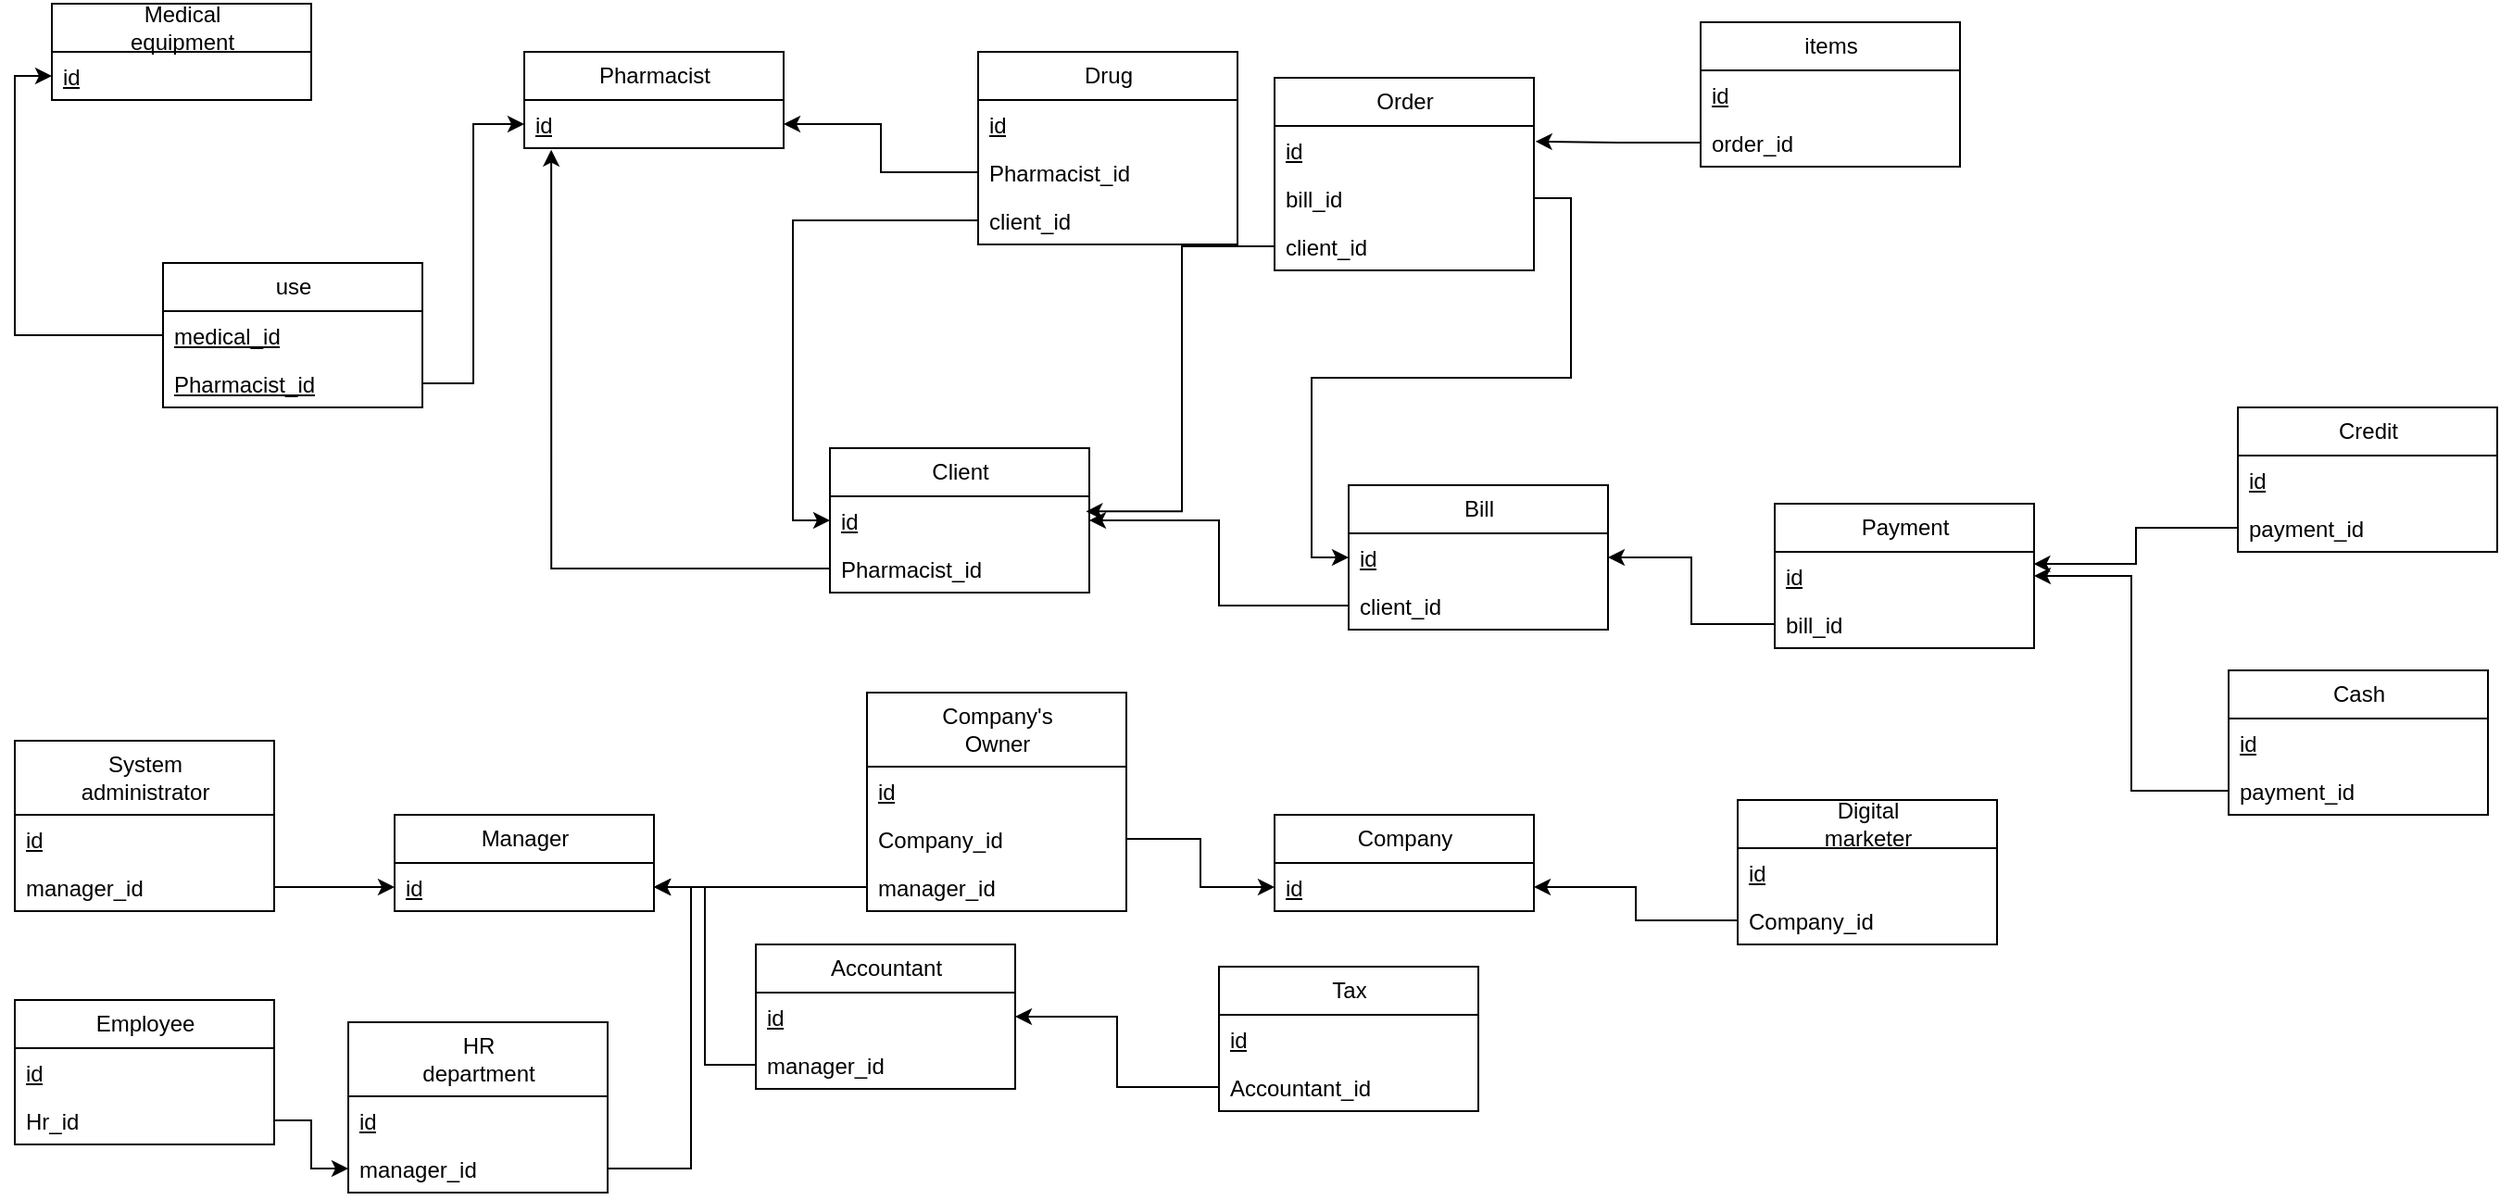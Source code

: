 <mxfile version="24.2.5" type="device">
  <diagram id="R2lEEEUBdFMjLlhIrx00" name="Page-1">
    <mxGraphModel dx="1750" dy="1048" grid="1" gridSize="10" guides="1" tooltips="1" connect="1" arrows="1" fold="1" page="1" pageScale="1" pageWidth="850" pageHeight="1100" math="0" shadow="0" extFonts="Permanent Marker^https://fonts.googleapis.com/css?family=Permanent+Marker">
      <root>
        <mxCell id="0" />
        <mxCell id="1" parent="0" />
        <mxCell id="qhzzw8bc_UFKbvu62uzi-15" value="&lt;span style=&quot;text-wrap: wrap;&quot;&gt;Medical equipment&lt;/span&gt;" style="swimlane;fontStyle=0;childLayout=stackLayout;horizontal=1;startSize=26;fillColor=none;horizontalStack=0;resizeParent=1;resizeParentMax=0;resizeLast=0;collapsible=1;marginBottom=0;html=1;" vertex="1" parent="1">
          <mxGeometry x="100" y="280" width="140" height="52" as="geometry" />
        </mxCell>
        <mxCell id="qhzzw8bc_UFKbvu62uzi-16" value="id" style="text;strokeColor=none;fillColor=none;align=left;verticalAlign=top;spacingLeft=4;spacingRight=4;overflow=hidden;rotatable=0;points=[[0,0.5],[1,0.5]];portConstraint=eastwest;whiteSpace=wrap;html=1;fontStyle=4" vertex="1" parent="qhzzw8bc_UFKbvu62uzi-15">
          <mxGeometry y="26" width="140" height="26" as="geometry" />
        </mxCell>
        <mxCell id="qhzzw8bc_UFKbvu62uzi-20" value="&lt;span style=&quot;text-wrap: wrap;&quot;&gt;Pharmacist&lt;/span&gt;" style="swimlane;fontStyle=0;childLayout=stackLayout;horizontal=1;startSize=26;fillColor=none;horizontalStack=0;resizeParent=1;resizeParentMax=0;resizeLast=0;collapsible=1;marginBottom=0;html=1;" vertex="1" parent="1">
          <mxGeometry x="355" y="306" width="140" height="52" as="geometry" />
        </mxCell>
        <mxCell id="qhzzw8bc_UFKbvu62uzi-21" value="id" style="text;strokeColor=none;fillColor=none;align=left;verticalAlign=top;spacingLeft=4;spacingRight=4;overflow=hidden;rotatable=0;points=[[0,0.5],[1,0.5]];portConstraint=eastwest;whiteSpace=wrap;html=1;fontStyle=4" vertex="1" parent="qhzzw8bc_UFKbvu62uzi-20">
          <mxGeometry y="26" width="140" height="26" as="geometry" />
        </mxCell>
        <mxCell id="qhzzw8bc_UFKbvu62uzi-24" value="use" style="swimlane;fontStyle=0;childLayout=stackLayout;horizontal=1;startSize=26;fillColor=none;horizontalStack=0;resizeParent=1;resizeParentMax=0;resizeLast=0;collapsible=1;marginBottom=0;html=1;" vertex="1" parent="1">
          <mxGeometry x="160" y="420" width="140" height="78" as="geometry" />
        </mxCell>
        <mxCell id="qhzzw8bc_UFKbvu62uzi-25" value="medical_id" style="text;strokeColor=none;fillColor=none;align=left;verticalAlign=top;spacingLeft=4;spacingRight=4;overflow=hidden;rotatable=0;points=[[0,0.5],[1,0.5]];portConstraint=eastwest;whiteSpace=wrap;html=1;fontStyle=4" vertex="1" parent="qhzzw8bc_UFKbvu62uzi-24">
          <mxGeometry y="26" width="140" height="26" as="geometry" />
        </mxCell>
        <mxCell id="qhzzw8bc_UFKbvu62uzi-26" value="&lt;span style=&quot;text-align: center;&quot;&gt;Pharmacist_id&lt;/span&gt;" style="text;strokeColor=none;fillColor=none;align=left;verticalAlign=top;spacingLeft=4;spacingRight=4;overflow=hidden;rotatable=0;points=[[0,0.5],[1,0.5]];portConstraint=eastwest;whiteSpace=wrap;html=1;fontStyle=4" vertex="1" parent="qhzzw8bc_UFKbvu62uzi-24">
          <mxGeometry y="52" width="140" height="26" as="geometry" />
        </mxCell>
        <mxCell id="qhzzw8bc_UFKbvu62uzi-29" style="edgeStyle=orthogonalEdgeStyle;rounded=0;orthogonalLoop=1;jettySize=auto;html=1;entryX=0;entryY=0.5;entryDx=0;entryDy=0;" edge="1" parent="1" source="qhzzw8bc_UFKbvu62uzi-25" target="qhzzw8bc_UFKbvu62uzi-16">
          <mxGeometry relative="1" as="geometry" />
        </mxCell>
        <mxCell id="qhzzw8bc_UFKbvu62uzi-30" style="edgeStyle=orthogonalEdgeStyle;rounded=0;orthogonalLoop=1;jettySize=auto;html=1;" edge="1" parent="1" source="qhzzw8bc_UFKbvu62uzi-26" target="qhzzw8bc_UFKbvu62uzi-21">
          <mxGeometry relative="1" as="geometry" />
        </mxCell>
        <mxCell id="qhzzw8bc_UFKbvu62uzi-31" value="&lt;span style=&quot;text-wrap: wrap;&quot;&gt;Drug&lt;/span&gt;" style="swimlane;fontStyle=0;childLayout=stackLayout;horizontal=1;startSize=26;fillColor=none;horizontalStack=0;resizeParent=1;resizeParentMax=0;resizeLast=0;collapsible=1;marginBottom=0;html=1;" vertex="1" parent="1">
          <mxGeometry x="600" y="306" width="140" height="104" as="geometry" />
        </mxCell>
        <mxCell id="qhzzw8bc_UFKbvu62uzi-32" value="id" style="text;strokeColor=none;fillColor=none;align=left;verticalAlign=top;spacingLeft=4;spacingRight=4;overflow=hidden;rotatable=0;points=[[0,0.5],[1,0.5]];portConstraint=eastwest;whiteSpace=wrap;html=1;fontStyle=4" vertex="1" parent="qhzzw8bc_UFKbvu62uzi-31">
          <mxGeometry y="26" width="140" height="26" as="geometry" />
        </mxCell>
        <mxCell id="qhzzw8bc_UFKbvu62uzi-35" value="&lt;span style=&quot;text-align: center;&quot;&gt;Pharmacist_id&lt;/span&gt;" style="text;strokeColor=none;fillColor=none;align=left;verticalAlign=top;spacingLeft=4;spacingRight=4;overflow=hidden;rotatable=0;points=[[0,0.5],[1,0.5]];portConstraint=eastwest;whiteSpace=wrap;html=1;fontStyle=0" vertex="1" parent="qhzzw8bc_UFKbvu62uzi-31">
          <mxGeometry y="52" width="140" height="26" as="geometry" />
        </mxCell>
        <mxCell id="qhzzw8bc_UFKbvu62uzi-38" value="client_id" style="text;strokeColor=none;fillColor=none;align=left;verticalAlign=top;spacingLeft=4;spacingRight=4;overflow=hidden;rotatable=0;points=[[0,0.5],[1,0.5]];portConstraint=eastwest;whiteSpace=wrap;html=1;fontStyle=0" vertex="1" parent="qhzzw8bc_UFKbvu62uzi-31">
          <mxGeometry y="78" width="140" height="26" as="geometry" />
        </mxCell>
        <mxCell id="qhzzw8bc_UFKbvu62uzi-33" value="&lt;span style=&quot;text-wrap: wrap;&quot;&gt;Client&lt;/span&gt;" style="swimlane;fontStyle=0;childLayout=stackLayout;horizontal=1;startSize=26;fillColor=none;horizontalStack=0;resizeParent=1;resizeParentMax=0;resizeLast=0;collapsible=1;marginBottom=0;html=1;" vertex="1" parent="1">
          <mxGeometry x="520" y="520" width="140" height="78" as="geometry" />
        </mxCell>
        <mxCell id="qhzzw8bc_UFKbvu62uzi-37" value="id" style="text;strokeColor=none;fillColor=none;align=left;verticalAlign=top;spacingLeft=4;spacingRight=4;overflow=hidden;rotatable=0;points=[[0,0.5],[1,0.5]];portConstraint=eastwest;whiteSpace=wrap;html=1;fontStyle=4" vertex="1" parent="qhzzw8bc_UFKbvu62uzi-33">
          <mxGeometry y="26" width="140" height="26" as="geometry" />
        </mxCell>
        <mxCell id="qhzzw8bc_UFKbvu62uzi-34" value="&lt;span style=&quot;text-align: center;&quot;&gt;Pharmacist_id&lt;/span&gt;" style="text;strokeColor=none;fillColor=none;align=left;verticalAlign=top;spacingLeft=4;spacingRight=4;overflow=hidden;rotatable=0;points=[[0,0.5],[1,0.5]];portConstraint=eastwest;whiteSpace=wrap;html=1;fontStyle=0" vertex="1" parent="qhzzw8bc_UFKbvu62uzi-33">
          <mxGeometry y="52" width="140" height="26" as="geometry" />
        </mxCell>
        <mxCell id="qhzzw8bc_UFKbvu62uzi-36" style="edgeStyle=orthogonalEdgeStyle;rounded=0;orthogonalLoop=1;jettySize=auto;html=1;" edge="1" parent="1" source="qhzzw8bc_UFKbvu62uzi-35" target="qhzzw8bc_UFKbvu62uzi-21">
          <mxGeometry relative="1" as="geometry" />
        </mxCell>
        <mxCell id="qhzzw8bc_UFKbvu62uzi-40" style="edgeStyle=orthogonalEdgeStyle;rounded=0;orthogonalLoop=1;jettySize=auto;html=1;entryX=0.104;entryY=1.032;entryDx=0;entryDy=0;entryPerimeter=0;" edge="1" parent="1" source="qhzzw8bc_UFKbvu62uzi-34" target="qhzzw8bc_UFKbvu62uzi-21">
          <mxGeometry relative="1" as="geometry" />
        </mxCell>
        <mxCell id="qhzzw8bc_UFKbvu62uzi-41" value="" style="edgeStyle=orthogonalEdgeStyle;rounded=0;orthogonalLoop=1;jettySize=auto;entryX=0;entryY=0.5;entryDx=0;entryDy=0;html=1;" edge="1" parent="1" source="qhzzw8bc_UFKbvu62uzi-38" target="qhzzw8bc_UFKbvu62uzi-37">
          <mxGeometry relative="1" as="geometry" />
        </mxCell>
        <mxCell id="qhzzw8bc_UFKbvu62uzi-42" value="Order" style="swimlane;fontStyle=0;childLayout=stackLayout;horizontal=1;startSize=26;fillColor=none;horizontalStack=0;resizeParent=1;resizeParentMax=0;resizeLast=0;collapsible=1;marginBottom=0;html=1;" vertex="1" parent="1">
          <mxGeometry x="760" y="320" width="140" height="104" as="geometry" />
        </mxCell>
        <mxCell id="qhzzw8bc_UFKbvu62uzi-43" value="id" style="text;strokeColor=none;fillColor=none;align=left;verticalAlign=top;spacingLeft=4;spacingRight=4;overflow=hidden;rotatable=0;points=[[0,0.5],[1,0.5]];portConstraint=eastwest;whiteSpace=wrap;html=1;fontStyle=4" vertex="1" parent="qhzzw8bc_UFKbvu62uzi-42">
          <mxGeometry y="26" width="140" height="26" as="geometry" />
        </mxCell>
        <mxCell id="qhzzw8bc_UFKbvu62uzi-44" value="bill_id" style="text;strokeColor=none;fillColor=none;align=left;verticalAlign=top;spacingLeft=4;spacingRight=4;overflow=hidden;rotatable=0;points=[[0,0.5],[1,0.5]];portConstraint=eastwest;whiteSpace=wrap;html=1;fontStyle=0" vertex="1" parent="qhzzw8bc_UFKbvu62uzi-42">
          <mxGeometry y="52" width="140" height="26" as="geometry" />
        </mxCell>
        <mxCell id="qhzzw8bc_UFKbvu62uzi-45" value="client_id" style="text;strokeColor=none;fillColor=none;align=left;verticalAlign=top;spacingLeft=4;spacingRight=4;overflow=hidden;rotatable=0;points=[[0,0.5],[1,0.5]];portConstraint=eastwest;whiteSpace=wrap;html=1;fontStyle=0" vertex="1" parent="qhzzw8bc_UFKbvu62uzi-42">
          <mxGeometry y="78" width="140" height="26" as="geometry" />
        </mxCell>
        <mxCell id="qhzzw8bc_UFKbvu62uzi-46" style="edgeStyle=orthogonalEdgeStyle;rounded=0;orthogonalLoop=1;jettySize=auto;html=1;entryX=0.987;entryY=0.313;entryDx=0;entryDy=0;entryPerimeter=0;" edge="1" parent="1" source="qhzzw8bc_UFKbvu62uzi-45" target="qhzzw8bc_UFKbvu62uzi-37">
          <mxGeometry relative="1" as="geometry" />
        </mxCell>
        <mxCell id="qhzzw8bc_UFKbvu62uzi-47" value="Bill" style="swimlane;fontStyle=0;childLayout=stackLayout;horizontal=1;startSize=26;fillColor=none;horizontalStack=0;resizeParent=1;resizeParentMax=0;resizeLast=0;collapsible=1;marginBottom=0;html=1;" vertex="1" parent="1">
          <mxGeometry x="800" y="540" width="140" height="78" as="geometry" />
        </mxCell>
        <mxCell id="qhzzw8bc_UFKbvu62uzi-48" value="id" style="text;strokeColor=none;fillColor=none;align=left;verticalAlign=top;spacingLeft=4;spacingRight=4;overflow=hidden;rotatable=0;points=[[0,0.5],[1,0.5]];portConstraint=eastwest;whiteSpace=wrap;html=1;fontStyle=4" vertex="1" parent="qhzzw8bc_UFKbvu62uzi-47">
          <mxGeometry y="26" width="140" height="26" as="geometry" />
        </mxCell>
        <mxCell id="qhzzw8bc_UFKbvu62uzi-50" value="client_id" style="text;strokeColor=none;fillColor=none;align=left;verticalAlign=top;spacingLeft=4;spacingRight=4;overflow=hidden;rotatable=0;points=[[0,0.5],[1,0.5]];portConstraint=eastwest;whiteSpace=wrap;html=1;fontStyle=0" vertex="1" parent="qhzzw8bc_UFKbvu62uzi-47">
          <mxGeometry y="52" width="140" height="26" as="geometry" />
        </mxCell>
        <mxCell id="qhzzw8bc_UFKbvu62uzi-51" style="edgeStyle=orthogonalEdgeStyle;rounded=0;orthogonalLoop=1;jettySize=auto;html=1;entryX=0;entryY=0.5;entryDx=0;entryDy=0;" edge="1" parent="1" source="qhzzw8bc_UFKbvu62uzi-44" target="qhzzw8bc_UFKbvu62uzi-48">
          <mxGeometry relative="1" as="geometry" />
        </mxCell>
        <mxCell id="qhzzw8bc_UFKbvu62uzi-53" value="items" style="swimlane;fontStyle=0;childLayout=stackLayout;horizontal=1;startSize=26;fillColor=none;horizontalStack=0;resizeParent=1;resizeParentMax=0;resizeLast=0;collapsible=1;marginBottom=0;html=1;" vertex="1" parent="1">
          <mxGeometry x="990" y="290" width="140" height="78" as="geometry" />
        </mxCell>
        <mxCell id="qhzzw8bc_UFKbvu62uzi-54" value="id" style="text;strokeColor=none;fillColor=none;align=left;verticalAlign=top;spacingLeft=4;spacingRight=4;overflow=hidden;rotatable=0;points=[[0,0.5],[1,0.5]];portConstraint=eastwest;whiteSpace=wrap;html=1;fontStyle=4" vertex="1" parent="qhzzw8bc_UFKbvu62uzi-53">
          <mxGeometry y="26" width="140" height="26" as="geometry" />
        </mxCell>
        <mxCell id="qhzzw8bc_UFKbvu62uzi-55" value="order_id" style="text;strokeColor=none;fillColor=none;align=left;verticalAlign=top;spacingLeft=4;spacingRight=4;overflow=hidden;rotatable=0;points=[[0,0.5],[1,0.5]];portConstraint=eastwest;whiteSpace=wrap;html=1;fontStyle=0" vertex="1" parent="qhzzw8bc_UFKbvu62uzi-53">
          <mxGeometry y="52" width="140" height="26" as="geometry" />
        </mxCell>
        <mxCell id="qhzzw8bc_UFKbvu62uzi-57" style="edgeStyle=orthogonalEdgeStyle;rounded=0;orthogonalLoop=1;jettySize=auto;html=1;entryX=1.006;entryY=0.323;entryDx=0;entryDy=0;entryPerimeter=0;" edge="1" parent="1" source="qhzzw8bc_UFKbvu62uzi-55" target="qhzzw8bc_UFKbvu62uzi-43">
          <mxGeometry relative="1" as="geometry" />
        </mxCell>
        <mxCell id="qhzzw8bc_UFKbvu62uzi-58" value="&lt;span style=&quot;text-wrap: wrap;&quot;&gt;Payment&lt;/span&gt;" style="swimlane;fontStyle=0;childLayout=stackLayout;horizontal=1;startSize=26;fillColor=none;horizontalStack=0;resizeParent=1;resizeParentMax=0;resizeLast=0;collapsible=1;marginBottom=0;html=1;" vertex="1" parent="1">
          <mxGeometry x="1030" y="550" width="140" height="78" as="geometry" />
        </mxCell>
        <mxCell id="qhzzw8bc_UFKbvu62uzi-59" value="id" style="text;strokeColor=none;fillColor=none;align=left;verticalAlign=top;spacingLeft=4;spacingRight=4;overflow=hidden;rotatable=0;points=[[0,0.5],[1,0.5]];portConstraint=eastwest;whiteSpace=wrap;html=1;fontStyle=4" vertex="1" parent="qhzzw8bc_UFKbvu62uzi-58">
          <mxGeometry y="26" width="140" height="26" as="geometry" />
        </mxCell>
        <mxCell id="qhzzw8bc_UFKbvu62uzi-60" value="bill_id" style="text;strokeColor=none;fillColor=none;align=left;verticalAlign=top;spacingLeft=4;spacingRight=4;overflow=hidden;rotatable=0;points=[[0,0.5],[1,0.5]];portConstraint=eastwest;whiteSpace=wrap;html=1;fontStyle=0" vertex="1" parent="qhzzw8bc_UFKbvu62uzi-58">
          <mxGeometry y="52" width="140" height="26" as="geometry" />
        </mxCell>
        <mxCell id="qhzzw8bc_UFKbvu62uzi-62" style="edgeStyle=orthogonalEdgeStyle;rounded=0;orthogonalLoop=1;jettySize=auto;html=1;entryX=1;entryY=0.5;entryDx=0;entryDy=0;" edge="1" parent="1" source="qhzzw8bc_UFKbvu62uzi-60" target="qhzzw8bc_UFKbvu62uzi-48">
          <mxGeometry relative="1" as="geometry" />
        </mxCell>
        <mxCell id="qhzzw8bc_UFKbvu62uzi-63" value="&lt;span style=&quot;text-wrap: wrap;&quot;&gt;Credit&lt;/span&gt;" style="swimlane;fontStyle=0;childLayout=stackLayout;horizontal=1;startSize=26;fillColor=none;horizontalStack=0;resizeParent=1;resizeParentMax=0;resizeLast=0;collapsible=1;marginBottom=0;html=1;" vertex="1" parent="1">
          <mxGeometry x="1280" y="498" width="140" height="78" as="geometry" />
        </mxCell>
        <mxCell id="qhzzw8bc_UFKbvu62uzi-64" value="id" style="text;strokeColor=none;fillColor=none;align=left;verticalAlign=top;spacingLeft=4;spacingRight=4;overflow=hidden;rotatable=0;points=[[0,0.5],[1,0.5]];portConstraint=eastwest;whiteSpace=wrap;html=1;fontStyle=4" vertex="1" parent="qhzzw8bc_UFKbvu62uzi-63">
          <mxGeometry y="26" width="140" height="26" as="geometry" />
        </mxCell>
        <mxCell id="qhzzw8bc_UFKbvu62uzi-65" value="payment_id" style="text;strokeColor=none;fillColor=none;align=left;verticalAlign=top;spacingLeft=4;spacingRight=4;overflow=hidden;rotatable=0;points=[[0,0.5],[1,0.5]];portConstraint=eastwest;whiteSpace=wrap;html=1;fontStyle=0" vertex="1" parent="qhzzw8bc_UFKbvu62uzi-63">
          <mxGeometry y="52" width="140" height="26" as="geometry" />
        </mxCell>
        <mxCell id="qhzzw8bc_UFKbvu62uzi-66" value="&lt;span style=&quot;text-wrap: wrap;&quot;&gt;Cash&lt;/span&gt;" style="swimlane;fontStyle=0;childLayout=stackLayout;horizontal=1;startSize=26;fillColor=none;horizontalStack=0;resizeParent=1;resizeParentMax=0;resizeLast=0;collapsible=1;marginBottom=0;html=1;" vertex="1" parent="1">
          <mxGeometry x="1275" y="640" width="140" height="78" as="geometry" />
        </mxCell>
        <mxCell id="qhzzw8bc_UFKbvu62uzi-67" value="id" style="text;strokeColor=none;fillColor=none;align=left;verticalAlign=top;spacingLeft=4;spacingRight=4;overflow=hidden;rotatable=0;points=[[0,0.5],[1,0.5]];portConstraint=eastwest;whiteSpace=wrap;html=1;fontStyle=4" vertex="1" parent="qhzzw8bc_UFKbvu62uzi-66">
          <mxGeometry y="26" width="140" height="26" as="geometry" />
        </mxCell>
        <mxCell id="qhzzw8bc_UFKbvu62uzi-68" value="payment_id" style="text;strokeColor=none;fillColor=none;align=left;verticalAlign=top;spacingLeft=4;spacingRight=4;overflow=hidden;rotatable=0;points=[[0,0.5],[1,0.5]];portConstraint=eastwest;whiteSpace=wrap;html=1;fontStyle=0" vertex="1" parent="qhzzw8bc_UFKbvu62uzi-66">
          <mxGeometry y="52" width="140" height="26" as="geometry" />
        </mxCell>
        <mxCell id="qhzzw8bc_UFKbvu62uzi-69" style="edgeStyle=orthogonalEdgeStyle;rounded=0;orthogonalLoop=1;jettySize=auto;html=1;entryX=0.998;entryY=0.251;entryDx=0;entryDy=0;entryPerimeter=0;" edge="1" parent="1" source="qhzzw8bc_UFKbvu62uzi-65" target="qhzzw8bc_UFKbvu62uzi-59">
          <mxGeometry relative="1" as="geometry" />
        </mxCell>
        <mxCell id="qhzzw8bc_UFKbvu62uzi-70" style="edgeStyle=orthogonalEdgeStyle;rounded=0;orthogonalLoop=1;jettySize=auto;html=1;entryX=1;entryY=0.5;entryDx=0;entryDy=0;" edge="1" parent="1" source="qhzzw8bc_UFKbvu62uzi-68" target="qhzzw8bc_UFKbvu62uzi-59">
          <mxGeometry relative="1" as="geometry" />
        </mxCell>
        <mxCell id="qhzzw8bc_UFKbvu62uzi-71" value="&lt;span style=&quot;text-wrap: wrap;&quot;&gt;Employee&lt;/span&gt;" style="swimlane;fontStyle=0;childLayout=stackLayout;horizontal=1;startSize=26;fillColor=none;horizontalStack=0;resizeParent=1;resizeParentMax=0;resizeLast=0;collapsible=1;marginBottom=0;html=1;" vertex="1" parent="1">
          <mxGeometry x="80" y="818" width="140" height="78" as="geometry" />
        </mxCell>
        <mxCell id="qhzzw8bc_UFKbvu62uzi-72" value="id" style="text;strokeColor=none;fillColor=none;align=left;verticalAlign=top;spacingLeft=4;spacingRight=4;overflow=hidden;rotatable=0;points=[[0,0.5],[1,0.5]];portConstraint=eastwest;whiteSpace=wrap;html=1;fontStyle=4" vertex="1" parent="qhzzw8bc_UFKbvu62uzi-71">
          <mxGeometry y="26" width="140" height="26" as="geometry" />
        </mxCell>
        <mxCell id="qhzzw8bc_UFKbvu62uzi-73" value="&lt;div style=&quot;text-align: center;&quot;&gt;&lt;span style=&quot;background-color: initial;&quot;&gt;Hr_id&lt;/span&gt;&lt;/div&gt;" style="text;strokeColor=none;fillColor=none;align=left;verticalAlign=top;spacingLeft=4;spacingRight=4;overflow=hidden;rotatable=0;points=[[0,0.5],[1,0.5]];portConstraint=eastwest;whiteSpace=wrap;html=1;fontStyle=0" vertex="1" parent="qhzzw8bc_UFKbvu62uzi-71">
          <mxGeometry y="52" width="140" height="26" as="geometry" />
        </mxCell>
        <mxCell id="qhzzw8bc_UFKbvu62uzi-74" value="&lt;span style=&quot;text-wrap: wrap;&quot;&gt;HR department&lt;/span&gt;" style="swimlane;fontStyle=0;childLayout=stackLayout;horizontal=1;startSize=40;fillColor=none;horizontalStack=0;resizeParent=1;resizeParentMax=0;resizeLast=0;collapsible=1;marginBottom=0;html=1;" vertex="1" parent="1">
          <mxGeometry x="260" y="830" width="140" height="92" as="geometry" />
        </mxCell>
        <mxCell id="qhzzw8bc_UFKbvu62uzi-112" value="id" style="text;strokeColor=none;fillColor=none;align=left;verticalAlign=top;spacingLeft=4;spacingRight=4;overflow=hidden;rotatable=0;points=[[0,0.5],[1,0.5]];portConstraint=eastwest;whiteSpace=wrap;html=1;fontStyle=4" vertex="1" parent="qhzzw8bc_UFKbvu62uzi-74">
          <mxGeometry y="40" width="140" height="26" as="geometry" />
        </mxCell>
        <mxCell id="qhzzw8bc_UFKbvu62uzi-75" value="manager_id" style="text;strokeColor=none;fillColor=none;align=left;verticalAlign=top;spacingLeft=4;spacingRight=4;overflow=hidden;rotatable=0;points=[[0,0.5],[1,0.5]];portConstraint=eastwest;whiteSpace=wrap;html=1;fontStyle=0" vertex="1" parent="qhzzw8bc_UFKbvu62uzi-74">
          <mxGeometry y="66" width="140" height="26" as="geometry" />
        </mxCell>
        <mxCell id="qhzzw8bc_UFKbvu62uzi-77" style="edgeStyle=orthogonalEdgeStyle;rounded=0;orthogonalLoop=1;jettySize=auto;html=1;entryX=0;entryY=0.5;entryDx=0;entryDy=0;" edge="1" parent="1" source="qhzzw8bc_UFKbvu62uzi-73" target="qhzzw8bc_UFKbvu62uzi-75">
          <mxGeometry relative="1" as="geometry" />
        </mxCell>
        <mxCell id="qhzzw8bc_UFKbvu62uzi-80" value="&lt;span style=&quot;text-wrap: wrap;&quot;&gt;Accountant&lt;/span&gt;" style="swimlane;fontStyle=0;childLayout=stackLayout;horizontal=1;startSize=26;fillColor=none;horizontalStack=0;resizeParent=1;resizeParentMax=0;resizeLast=0;collapsible=1;marginBottom=0;html=1;" vertex="1" parent="1">
          <mxGeometry x="480" y="788" width="140" height="78" as="geometry" />
        </mxCell>
        <mxCell id="qhzzw8bc_UFKbvu62uzi-81" value="id" style="text;strokeColor=none;fillColor=none;align=left;verticalAlign=top;spacingLeft=4;spacingRight=4;overflow=hidden;rotatable=0;points=[[0,0.5],[1,0.5]];portConstraint=eastwest;whiteSpace=wrap;html=1;fontStyle=4" vertex="1" parent="qhzzw8bc_UFKbvu62uzi-80">
          <mxGeometry y="26" width="140" height="26" as="geometry" />
        </mxCell>
        <mxCell id="qhzzw8bc_UFKbvu62uzi-99" value="manager_id" style="text;strokeColor=none;fillColor=none;align=left;verticalAlign=top;spacingLeft=4;spacingRight=4;overflow=hidden;rotatable=0;points=[[0,0.5],[1,0.5]];portConstraint=eastwest;whiteSpace=wrap;html=1;fontStyle=0" vertex="1" parent="qhzzw8bc_UFKbvu62uzi-80">
          <mxGeometry y="52" width="140" height="26" as="geometry" />
        </mxCell>
        <mxCell id="qhzzw8bc_UFKbvu62uzi-83" value="Tax" style="swimlane;fontStyle=0;childLayout=stackLayout;horizontal=1;startSize=26;fillColor=none;horizontalStack=0;resizeParent=1;resizeParentMax=0;resizeLast=0;collapsible=1;marginBottom=0;html=1;" vertex="1" parent="1">
          <mxGeometry x="730" y="800" width="140" height="78" as="geometry" />
        </mxCell>
        <mxCell id="qhzzw8bc_UFKbvu62uzi-84" value="id" style="text;strokeColor=none;fillColor=none;align=left;verticalAlign=top;spacingLeft=4;spacingRight=4;overflow=hidden;rotatable=0;points=[[0,0.5],[1,0.5]];portConstraint=eastwest;whiteSpace=wrap;html=1;fontStyle=4" vertex="1" parent="qhzzw8bc_UFKbvu62uzi-83">
          <mxGeometry y="26" width="140" height="26" as="geometry" />
        </mxCell>
        <mxCell id="qhzzw8bc_UFKbvu62uzi-85" value="&lt;span style=&quot;text-align: center;&quot;&gt;Accountant_id&lt;/span&gt;" style="text;strokeColor=none;fillColor=none;align=left;verticalAlign=top;spacingLeft=4;spacingRight=4;overflow=hidden;rotatable=0;points=[[0,0.5],[1,0.5]];portConstraint=eastwest;whiteSpace=wrap;html=1;fontStyle=0" vertex="1" parent="qhzzw8bc_UFKbvu62uzi-83">
          <mxGeometry y="52" width="140" height="26" as="geometry" />
        </mxCell>
        <mxCell id="qhzzw8bc_UFKbvu62uzi-86" style="edgeStyle=orthogonalEdgeStyle;rounded=0;orthogonalLoop=1;jettySize=auto;html=1;entryX=1;entryY=0.5;entryDx=0;entryDy=0;" edge="1" parent="1" source="qhzzw8bc_UFKbvu62uzi-85" target="qhzzw8bc_UFKbvu62uzi-81">
          <mxGeometry relative="1" as="geometry" />
        </mxCell>
        <mxCell id="qhzzw8bc_UFKbvu62uzi-87" value="&lt;span style=&quot;text-wrap: wrap;&quot;&gt;Manager&lt;/span&gt;" style="swimlane;fontStyle=0;childLayout=stackLayout;horizontal=1;startSize=26;fillColor=none;horizontalStack=0;resizeParent=1;resizeParentMax=0;resizeLast=0;collapsible=1;marginBottom=0;html=1;" vertex="1" parent="1">
          <mxGeometry x="285" y="718" width="140" height="52" as="geometry" />
        </mxCell>
        <mxCell id="qhzzw8bc_UFKbvu62uzi-88" value="id" style="text;strokeColor=none;fillColor=none;align=left;verticalAlign=top;spacingLeft=4;spacingRight=4;overflow=hidden;rotatable=0;points=[[0,0.5],[1,0.5]];portConstraint=eastwest;whiteSpace=wrap;html=1;fontStyle=4" vertex="1" parent="qhzzw8bc_UFKbvu62uzi-87">
          <mxGeometry y="26" width="140" height="26" as="geometry" />
        </mxCell>
        <mxCell id="qhzzw8bc_UFKbvu62uzi-90" value="&lt;span style=&quot;text-wrap: wrap;&quot;&gt;Company&#39;s Owner&lt;/span&gt;" style="swimlane;fontStyle=0;childLayout=stackLayout;horizontal=1;startSize=40;fillColor=none;horizontalStack=0;resizeParent=1;resizeParentMax=0;resizeLast=0;collapsible=1;marginBottom=0;html=1;" vertex="1" parent="1">
          <mxGeometry x="540" y="652" width="140" height="118" as="geometry" />
        </mxCell>
        <mxCell id="qhzzw8bc_UFKbvu62uzi-91" value="id" style="text;strokeColor=none;fillColor=none;align=left;verticalAlign=top;spacingLeft=4;spacingRight=4;overflow=hidden;rotatable=0;points=[[0,0.5],[1,0.5]];portConstraint=eastwest;whiteSpace=wrap;html=1;fontStyle=4" vertex="1" parent="qhzzw8bc_UFKbvu62uzi-90">
          <mxGeometry y="40" width="140" height="26" as="geometry" />
        </mxCell>
        <mxCell id="qhzzw8bc_UFKbvu62uzi-105" value="&lt;span style=&quot;text-align: center;&quot;&gt;Company_id&lt;/span&gt;" style="text;strokeColor=none;fillColor=none;align=left;verticalAlign=top;spacingLeft=4;spacingRight=4;overflow=hidden;rotatable=0;points=[[0,0.5],[1,0.5]];portConstraint=eastwest;whiteSpace=wrap;html=1;fontStyle=0" vertex="1" parent="qhzzw8bc_UFKbvu62uzi-90">
          <mxGeometry y="66" width="140" height="26" as="geometry" />
        </mxCell>
        <mxCell id="qhzzw8bc_UFKbvu62uzi-92" value="manager_id" style="text;strokeColor=none;fillColor=none;align=left;verticalAlign=top;spacingLeft=4;spacingRight=4;overflow=hidden;rotatable=0;points=[[0,0.5],[1,0.5]];portConstraint=eastwest;whiteSpace=wrap;html=1;fontStyle=0" vertex="1" parent="qhzzw8bc_UFKbvu62uzi-90">
          <mxGeometry y="92" width="140" height="26" as="geometry" />
        </mxCell>
        <mxCell id="qhzzw8bc_UFKbvu62uzi-93" style="edgeStyle=orthogonalEdgeStyle;rounded=0;orthogonalLoop=1;jettySize=auto;html=1;entryX=1;entryY=0.5;entryDx=0;entryDy=0;" edge="1" parent="1" source="qhzzw8bc_UFKbvu62uzi-92" target="qhzzw8bc_UFKbvu62uzi-88">
          <mxGeometry relative="1" as="geometry" />
        </mxCell>
        <mxCell id="qhzzw8bc_UFKbvu62uzi-94" value="&lt;span style=&quot;text-wrap: wrap;&quot;&gt;System administrator&lt;/span&gt;" style="swimlane;fontStyle=0;childLayout=stackLayout;horizontal=1;startSize=40;fillColor=none;horizontalStack=0;resizeParent=1;resizeParentMax=0;resizeLast=0;collapsible=1;marginBottom=0;html=1;" vertex="1" parent="1">
          <mxGeometry x="80" y="678" width="140" height="92" as="geometry" />
        </mxCell>
        <mxCell id="qhzzw8bc_UFKbvu62uzi-95" value="id" style="text;strokeColor=none;fillColor=none;align=left;verticalAlign=top;spacingLeft=4;spacingRight=4;overflow=hidden;rotatable=0;points=[[0,0.5],[1,0.5]];portConstraint=eastwest;whiteSpace=wrap;html=1;fontStyle=4" vertex="1" parent="qhzzw8bc_UFKbvu62uzi-94">
          <mxGeometry y="40" width="140" height="26" as="geometry" />
        </mxCell>
        <mxCell id="qhzzw8bc_UFKbvu62uzi-96" value="manager_id" style="text;strokeColor=none;fillColor=none;align=left;verticalAlign=top;spacingLeft=4;spacingRight=4;overflow=hidden;rotatable=0;points=[[0,0.5],[1,0.5]];portConstraint=eastwest;whiteSpace=wrap;html=1;fontStyle=0" vertex="1" parent="qhzzw8bc_UFKbvu62uzi-94">
          <mxGeometry y="66" width="140" height="26" as="geometry" />
        </mxCell>
        <mxCell id="qhzzw8bc_UFKbvu62uzi-97" style="edgeStyle=orthogonalEdgeStyle;rounded=0;orthogonalLoop=1;jettySize=auto;html=1;entryX=0;entryY=0.5;entryDx=0;entryDy=0;" edge="1" parent="1" source="qhzzw8bc_UFKbvu62uzi-96" target="qhzzw8bc_UFKbvu62uzi-88">
          <mxGeometry relative="1" as="geometry" />
        </mxCell>
        <mxCell id="qhzzw8bc_UFKbvu62uzi-100" style="edgeStyle=orthogonalEdgeStyle;rounded=0;orthogonalLoop=1;jettySize=auto;html=1;entryX=1;entryY=0.5;entryDx=0;entryDy=0;" edge="1" parent="1" source="qhzzw8bc_UFKbvu62uzi-99" target="qhzzw8bc_UFKbvu62uzi-88">
          <mxGeometry relative="1" as="geometry" />
        </mxCell>
        <mxCell id="qhzzw8bc_UFKbvu62uzi-102" style="edgeStyle=orthogonalEdgeStyle;rounded=0;orthogonalLoop=1;jettySize=auto;html=1;entryX=1;entryY=0.5;entryDx=0;entryDy=0;" edge="1" parent="1" source="qhzzw8bc_UFKbvu62uzi-50" target="qhzzw8bc_UFKbvu62uzi-37">
          <mxGeometry relative="1" as="geometry">
            <mxPoint x="680" y="570" as="targetPoint" />
          </mxGeometry>
        </mxCell>
        <mxCell id="qhzzw8bc_UFKbvu62uzi-103" value="&lt;span style=&quot;text-wrap: wrap;&quot;&gt;Company&lt;/span&gt;" style="swimlane;fontStyle=0;childLayout=stackLayout;horizontal=1;startSize=26;fillColor=none;horizontalStack=0;resizeParent=1;resizeParentMax=0;resizeLast=0;collapsible=1;marginBottom=0;html=1;" vertex="1" parent="1">
          <mxGeometry x="760" y="718" width="140" height="52" as="geometry" />
        </mxCell>
        <mxCell id="qhzzw8bc_UFKbvu62uzi-104" value="id" style="text;strokeColor=none;fillColor=none;align=left;verticalAlign=top;spacingLeft=4;spacingRight=4;overflow=hidden;rotatable=0;points=[[0,0.5],[1,0.5]];portConstraint=eastwest;whiteSpace=wrap;html=1;fontStyle=4" vertex="1" parent="qhzzw8bc_UFKbvu62uzi-103">
          <mxGeometry y="26" width="140" height="26" as="geometry" />
        </mxCell>
        <mxCell id="qhzzw8bc_UFKbvu62uzi-106" style="edgeStyle=orthogonalEdgeStyle;rounded=0;orthogonalLoop=1;jettySize=auto;html=1;entryX=0;entryY=0.5;entryDx=0;entryDy=0;" edge="1" parent="1" source="qhzzw8bc_UFKbvu62uzi-105" target="qhzzw8bc_UFKbvu62uzi-104">
          <mxGeometry relative="1" as="geometry" />
        </mxCell>
        <mxCell id="qhzzw8bc_UFKbvu62uzi-107" value="&lt;span style=&quot;text-wrap: wrap;&quot;&gt;Digital marketer&lt;/span&gt;" style="swimlane;fontStyle=0;childLayout=stackLayout;horizontal=1;startSize=26;fillColor=none;horizontalStack=0;resizeParent=1;resizeParentMax=0;resizeLast=0;collapsible=1;marginBottom=0;html=1;" vertex="1" parent="1">
          <mxGeometry x="1010" y="710" width="140" height="78" as="geometry" />
        </mxCell>
        <mxCell id="qhzzw8bc_UFKbvu62uzi-108" value="id" style="text;strokeColor=none;fillColor=none;align=left;verticalAlign=top;spacingLeft=4;spacingRight=4;overflow=hidden;rotatable=0;points=[[0,0.5],[1,0.5]];portConstraint=eastwest;whiteSpace=wrap;html=1;fontStyle=4" vertex="1" parent="qhzzw8bc_UFKbvu62uzi-107">
          <mxGeometry y="26" width="140" height="26" as="geometry" />
        </mxCell>
        <mxCell id="qhzzw8bc_UFKbvu62uzi-109" value="&lt;span style=&quot;text-align: center;&quot;&gt;Company_id&lt;/span&gt;" style="text;strokeColor=none;fillColor=none;align=left;verticalAlign=top;spacingLeft=4;spacingRight=4;overflow=hidden;rotatable=0;points=[[0,0.5],[1,0.5]];portConstraint=eastwest;whiteSpace=wrap;html=1;fontStyle=0" vertex="1" parent="qhzzw8bc_UFKbvu62uzi-107">
          <mxGeometry y="52" width="140" height="26" as="geometry" />
        </mxCell>
        <mxCell id="qhzzw8bc_UFKbvu62uzi-110" style="edgeStyle=orthogonalEdgeStyle;rounded=0;orthogonalLoop=1;jettySize=auto;html=1;entryX=1;entryY=0.5;entryDx=0;entryDy=0;" edge="1" parent="1" source="qhzzw8bc_UFKbvu62uzi-109" target="qhzzw8bc_UFKbvu62uzi-104">
          <mxGeometry relative="1" as="geometry" />
        </mxCell>
        <mxCell id="qhzzw8bc_UFKbvu62uzi-115" style="edgeStyle=orthogonalEdgeStyle;rounded=0;orthogonalLoop=1;jettySize=auto;html=1;entryX=1;entryY=0.5;entryDx=0;entryDy=0;" edge="1" parent="1" source="qhzzw8bc_UFKbvu62uzi-75" target="qhzzw8bc_UFKbvu62uzi-88">
          <mxGeometry relative="1" as="geometry" />
        </mxCell>
      </root>
    </mxGraphModel>
  </diagram>
</mxfile>
